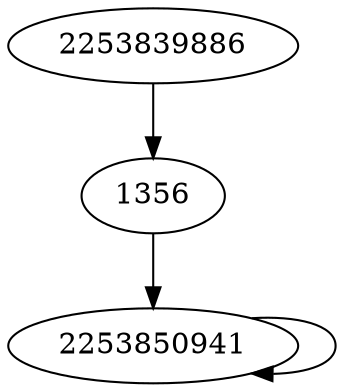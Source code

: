 digraph  {
1356;
2253850941;
2253839886;
1356 -> 2253850941;
2253850941 -> 2253850941;
2253839886 -> 1356;
}
